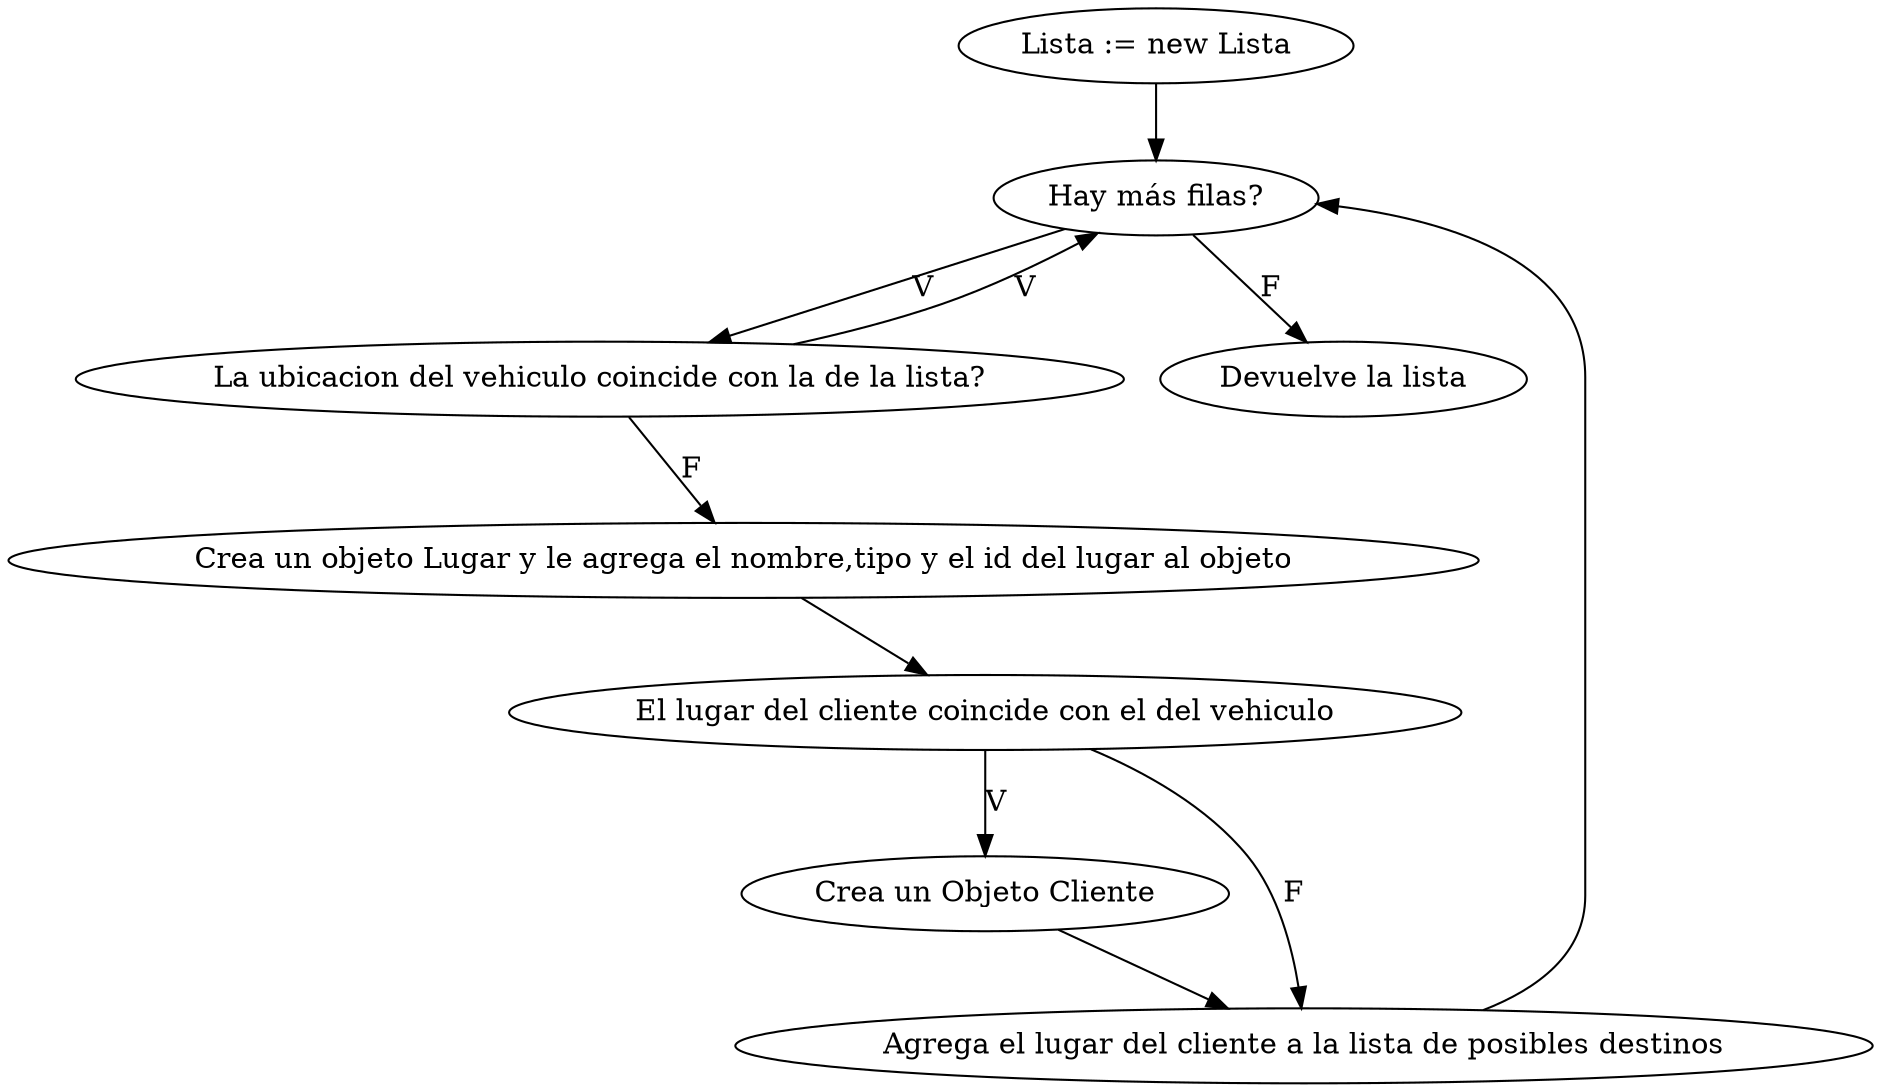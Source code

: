 digraph testing {
  "Lista := new Lista" -> "Hay más filas?";
  "Hay más filas?" -> "La ubicacion del vehiculo coincide con la de la lista?" [label="V"];
	  "La ubicacion del vehiculo coincide con la de la lista?"  -> "Crea un objeto Lugar y le agrega el nombre,tipo y el id del lugar al objeto" [label="F"];
		  "Crea un objeto Lugar y le agrega el nombre,tipo y el id del lugar al objeto" -> "El lugar del cliente coincide con el del vehiculo" ;
		  "El lugar del cliente coincide con el del vehiculo" -> "Crea un Objeto Cliente" [label="V"];
			"Crea un Objeto Cliente" -> "Agrega el lugar del cliente a la lista de posibles destinos";
		  "El lugar del cliente coincide con el del vehiculo" -> "Agrega el lugar del cliente a la lista de posibles destinos" [label="F"];
		  "Agrega el lugar del cliente a la lista de posibles destinos" -> "Hay más filas?";
	  "La ubicacion del vehiculo coincide con la de la lista?"  -> "Hay más filas?" [label="V"];
  "Hay más filas?" -> "Devuelve la lista" [label="F"];
}